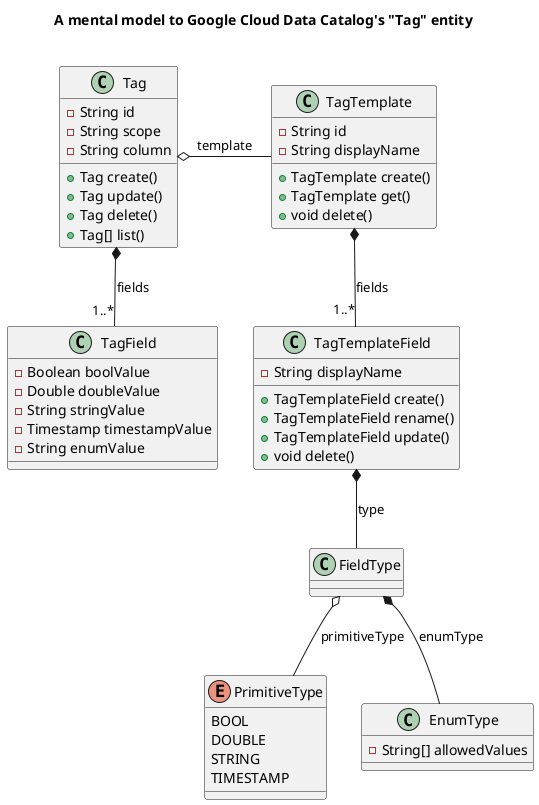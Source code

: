 @startuml

title A mental model to Google Cloud Data Catalog's "Tag" entity\n


TagTemplate *-- "1..*" TagTemplateField : fields
TagTemplateField *-- FieldType : type
FieldType o-- PrimitiveType : primitiveType
FieldType *-- EnumType : enumType
Tag o- TagTemplate : template
Tag *-- "1..*" TagField : fields


!startsub MAINCLASSES
class TagTemplate {
  -String id
  -String displayName

  +TagTemplate create()
  +TagTemplate get()
  +void delete()
}
!endsub

class TagTemplateField {
  -String displayName

  +TagTemplateField create()
  +TagTemplateField rename()
  +TagTemplateField update()
  +void delete()
}

enum PrimitiveType {
  BOOL
  DOUBLE
  STRING
  TIMESTAMP
}

class EnumType {
  -String[] allowedValues
}

!startsub MAINCLASSES
class Tag {
  -String id
  -String scope
  -String column

  +Tag create()
  +Tag update()
  +Tag delete()
  +Tag[] list()
}

class TagField {
  -Boolean boolValue
  -Double doubleValue
  -String stringValue
  -Timestamp timestampValue
  -String enumValue
}
!endsub

@enduml
